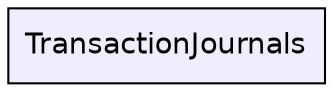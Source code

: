 digraph "TransactionJournals" {
  compound=true
  node [ fontsize="14", fontname="Helvetica"];
  edge [ labelfontsize="14", labelfontname="Helvetica"];
  dir_55cc02b0c181f148b9ee6f8ff689d896 [shape=box, label="TransactionJournals", style="filled", fillcolor="#eeeeff", pencolor="black", URL="dir_55cc02b0c181f148b9ee6f8ff689d896.html"];
}
